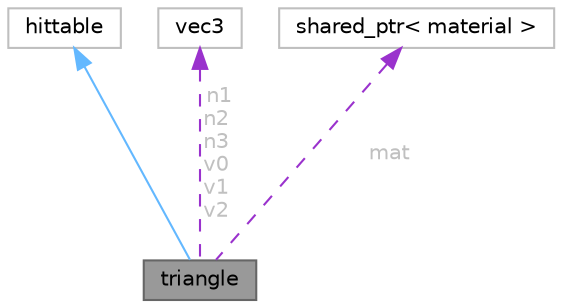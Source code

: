 digraph "triangle"
{
 // LATEX_PDF_SIZE
  bgcolor="transparent";
  edge [fontname=Helvetica,fontsize=10,labelfontname=Helvetica,labelfontsize=10];
  node [fontname=Helvetica,fontsize=10,shape=box,height=0.2,width=0.4];
  Node1 [id="Node000001",label="triangle",height=0.2,width=0.4,color="gray40", fillcolor="grey60", style="filled", fontcolor="black",tooltip=" "];
  Node2 -> Node1 [id="edge4_Node000001_Node000002",dir="back",color="steelblue1",style="solid",tooltip=" "];
  Node2 [id="Node000002",label="hittable",height=0.2,width=0.4,color="grey75", fillcolor="white", style="filled",URL="$classhittable.html",tooltip=" "];
  Node3 -> Node1 [id="edge5_Node000001_Node000003",dir="back",color="darkorchid3",style="dashed",tooltip=" ",label=" n1\nn2\nn3\nv0\nv1\nv2",fontcolor="grey" ];
  Node3 [id="Node000003",label="vec3",height=0.2,width=0.4,color="grey75", fillcolor="white", style="filled",URL="$classvec3.html",tooltip=" "];
  Node4 -> Node1 [id="edge6_Node000001_Node000004",dir="back",color="darkorchid3",style="dashed",tooltip=" ",label=" mat",fontcolor="grey" ];
  Node4 [id="Node000004",label="shared_ptr\< material \>",height=0.2,width=0.4,color="grey75", fillcolor="white", style="filled",tooltip=" "];
}
